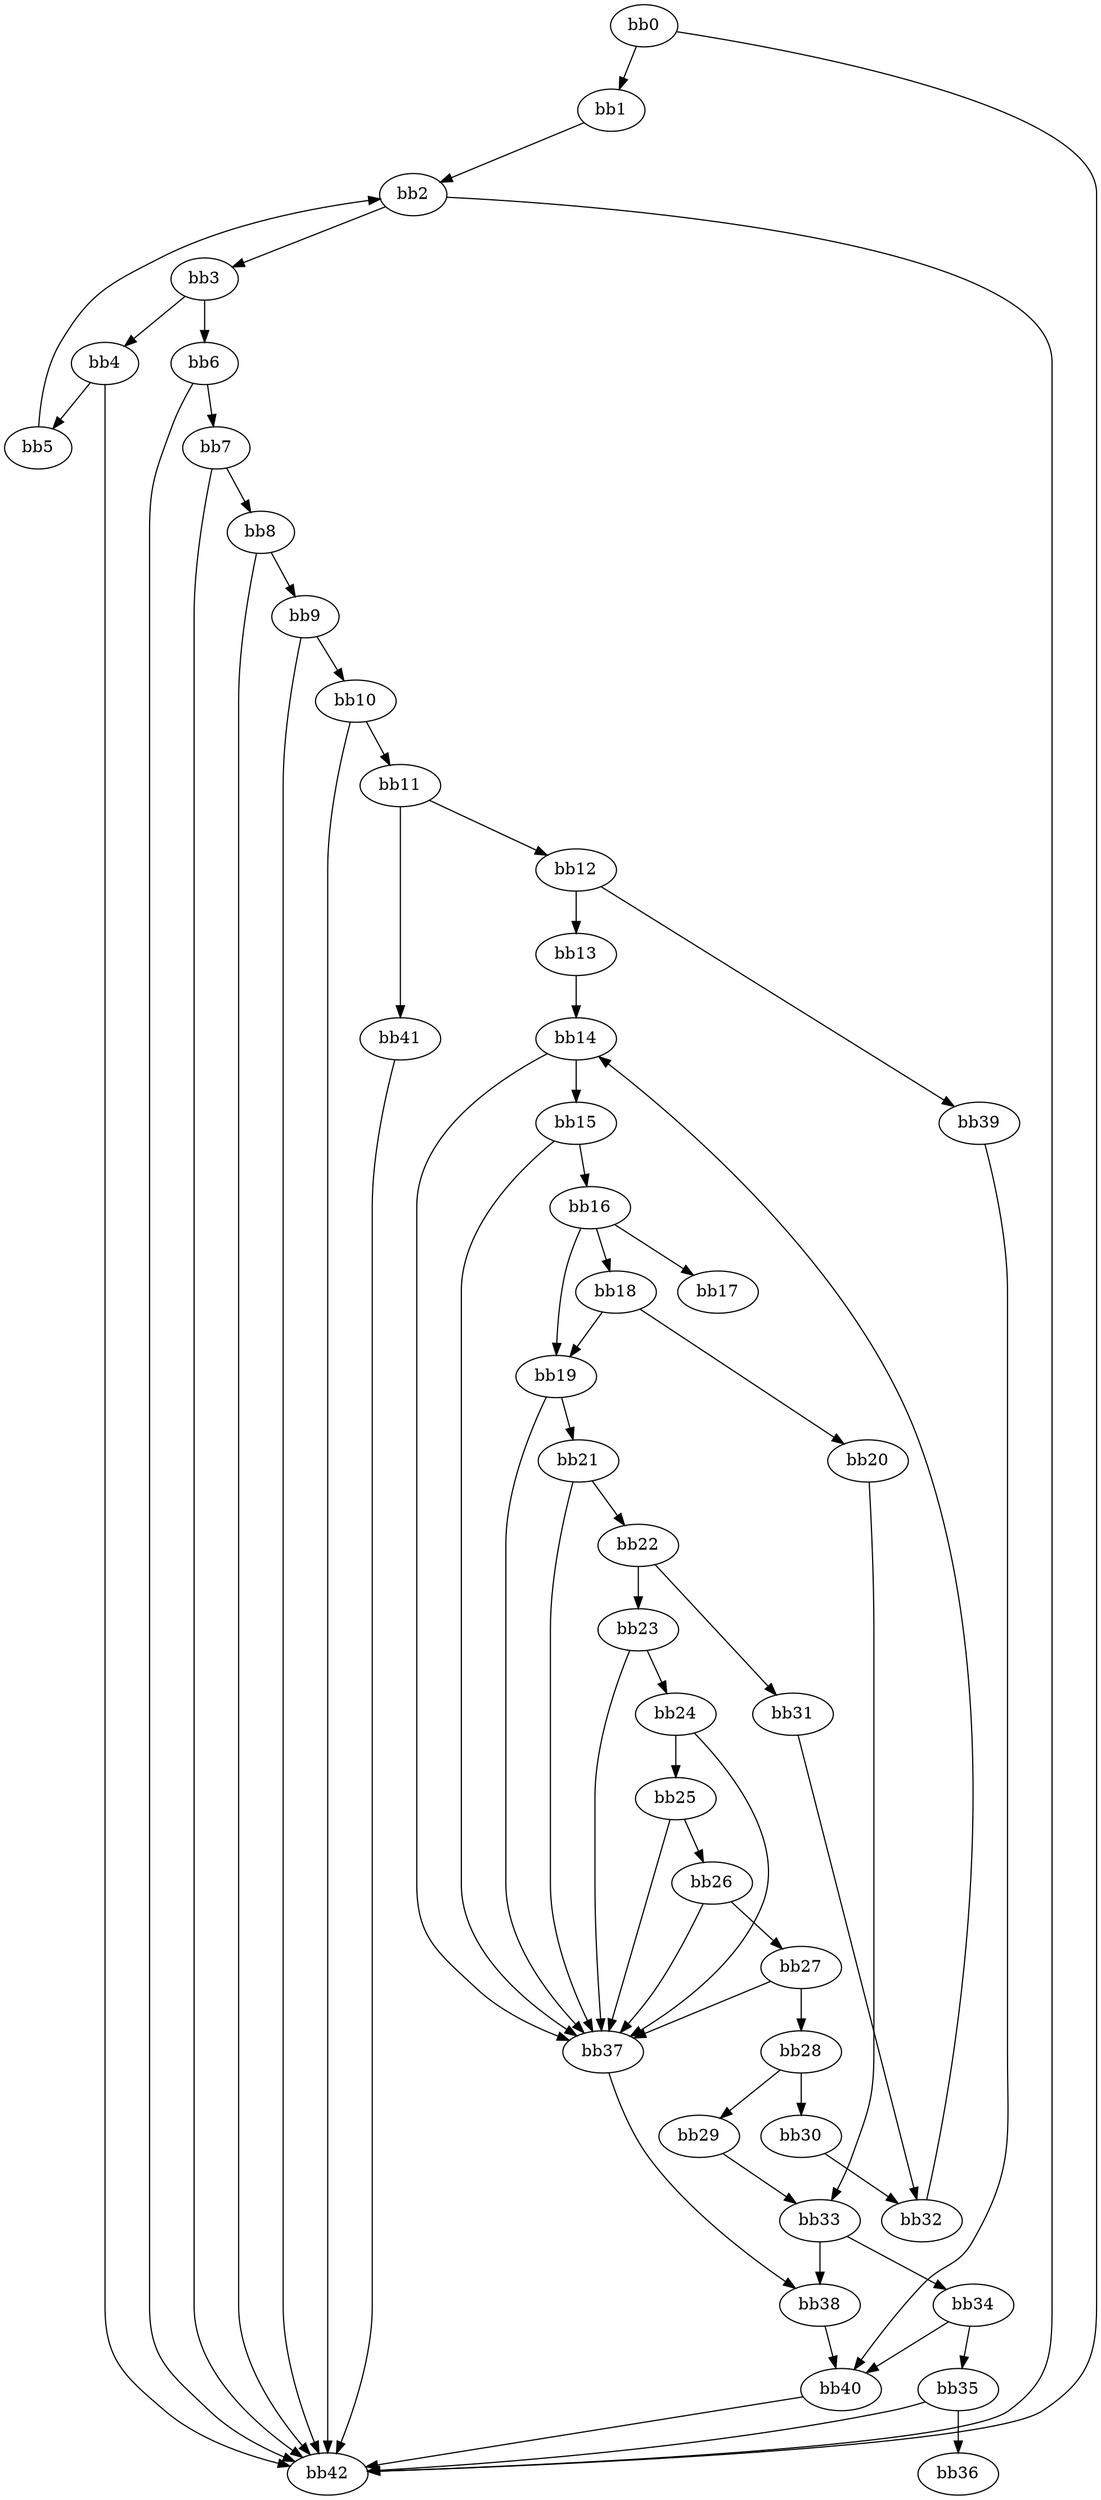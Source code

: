 digraph {
    0 [ label = "bb0\l" ]
    1 [ label = "bb1\l" ]
    2 [ label = "bb2\l" ]
    3 [ label = "bb3\l" ]
    4 [ label = "bb4\l" ]
    5 [ label = "bb5\l" ]
    6 [ label = "bb6\l" ]
    7 [ label = "bb7\l" ]
    8 [ label = "bb8\l" ]
    9 [ label = "bb9\l" ]
    10 [ label = "bb10\l" ]
    11 [ label = "bb11\l" ]
    12 [ label = "bb12\l" ]
    13 [ label = "bb13\l" ]
    14 [ label = "bb14\l" ]
    15 [ label = "bb15\l" ]
    16 [ label = "bb16\l" ]
    17 [ label = "bb17\l" ]
    18 [ label = "bb18\l" ]
    19 [ label = "bb19\l" ]
    20 [ label = "bb20\l" ]
    21 [ label = "bb21\l" ]
    22 [ label = "bb22\l" ]
    23 [ label = "bb23\l" ]
    24 [ label = "bb24\l" ]
    25 [ label = "bb25\l" ]
    26 [ label = "bb26\l" ]
    27 [ label = "bb27\l" ]
    28 [ label = "bb28\l" ]
    29 [ label = "bb29\l" ]
    30 [ label = "bb30\l" ]
    31 [ label = "bb31\l" ]
    32 [ label = "bb32\l" ]
    33 [ label = "bb33\l" ]
    34 [ label = "bb34\l" ]
    35 [ label = "bb35\l" ]
    36 [ label = "bb36\l" ]
    37 [ label = "bb37\l" ]
    38 [ label = "bb38\l" ]
    39 [ label = "bb39\l" ]
    40 [ label = "bb40\l" ]
    41 [ label = "bb41\l" ]
    42 [ label = "bb42\l" ]
    0 -> 1 [ ]
    0 -> 42 [ ]
    1 -> 2 [ ]
    2 -> 3 [ ]
    2 -> 42 [ ]
    3 -> 4 [ ]
    3 -> 6 [ ]
    4 -> 5 [ ]
    4 -> 42 [ ]
    5 -> 2 [ ]
    6 -> 7 [ ]
    6 -> 42 [ ]
    7 -> 8 [ ]
    7 -> 42 [ ]
    8 -> 9 [ ]
    8 -> 42 [ ]
    9 -> 10 [ ]
    9 -> 42 [ ]
    10 -> 11 [ ]
    10 -> 42 [ ]
    11 -> 12 [ ]
    11 -> 41 [ ]
    12 -> 13 [ ]
    12 -> 39 [ ]
    13 -> 14 [ ]
    14 -> 15 [ ]
    14 -> 37 [ ]
    15 -> 16 [ ]
    15 -> 37 [ ]
    16 -> 17 [ ]
    16 -> 18 [ ]
    16 -> 19 [ ]
    18 -> 19 [ ]
    18 -> 20 [ ]
    19 -> 21 [ ]
    19 -> 37 [ ]
    20 -> 33 [ ]
    21 -> 22 [ ]
    21 -> 37 [ ]
    22 -> 23 [ ]
    22 -> 31 [ ]
    23 -> 24 [ ]
    23 -> 37 [ ]
    24 -> 25 [ ]
    24 -> 37 [ ]
    25 -> 26 [ ]
    25 -> 37 [ ]
    26 -> 27 [ ]
    26 -> 37 [ ]
    27 -> 28 [ ]
    27 -> 37 [ ]
    28 -> 29 [ ]
    28 -> 30 [ ]
    29 -> 33 [ ]
    30 -> 32 [ ]
    31 -> 32 [ ]
    32 -> 14 [ ]
    33 -> 34 [ ]
    33 -> 38 [ ]
    34 -> 35 [ ]
    34 -> 40 [ ]
    35 -> 36 [ ]
    35 -> 42 [ ]
    37 -> 38 [ ]
    38 -> 40 [ ]
    39 -> 40 [ ]
    40 -> 42 [ ]
    41 -> 42 [ ]
}


